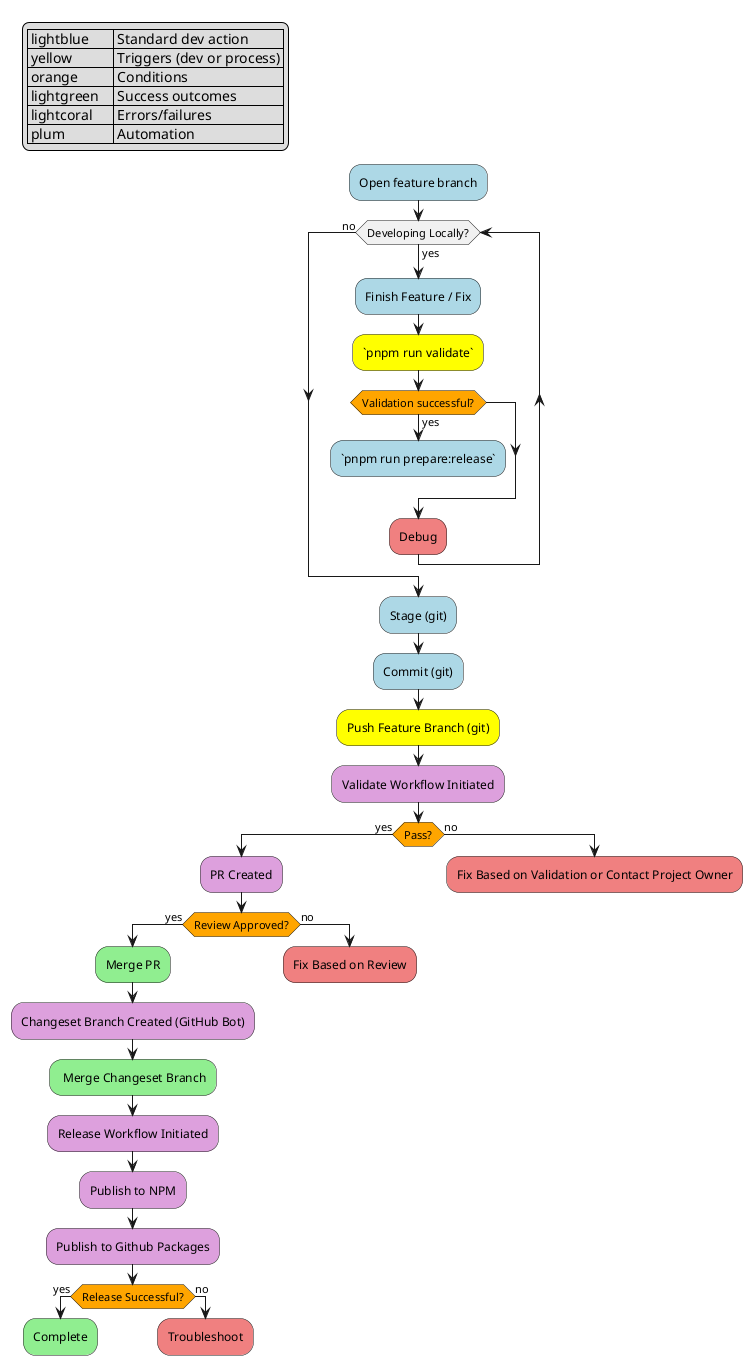 @startuml Development Workflow

legend top left
| lightblue     | Standard dev action       |
| yellow        | Triggers (dev or process) |
| orange        | Conditions                |
| lightgreen    | Success outcomes          |
| lightcoral    | Errors/failures           |
| plum          | Automation                |
end legend

#lightblue:Open feature branch;
while (Developing Locally?) is (yes)
  #lightblue:Finish Feature / Fix;
  #yellow:`pnpm run validate`;
  #orange:if (Validation successful?) then (yes)
    #lightblue:`pnpm run prepare:release`;
    kill;
  endif
    #lightcoral:Debug;
endwhile (no) 
  #lightblue:Stage (git); 
  #lightblue:Commit (git);
  #yellow:Push Feature Branch (git);
  #plum:Validate Workflow Initiated;
    #orange:if (Pass?) then (yes)
      #plum:PR Created;
      #orange:if (Review Approved?) then (yes)
        #lightgreen:Merge PR;
        #plum:Changeset Branch Created (GitHub Bot);
        #lightgreen: Merge Changeset Branch;
        #plum:Release Workflow Initiated;
        #plum:Publish to NPM;
        #plum:Publish to Github Packages;
        #orange:if (Release Successful?) then (yes)
        #lightgreen:Complete;
        else (no)
          #lightcoral:Troubleshoot;
        endif
      else (no)
        #lightcoral:Fix Based on Review;
      endif
    else (no)
      #lightcoral:Fix Based on Validation or Contact Project Owner;
    endif
      kill


@enduml
